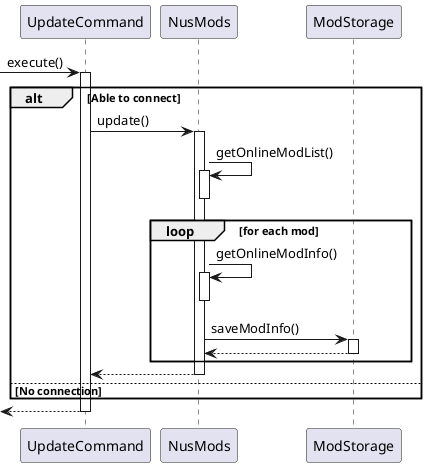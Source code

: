 @startuml

[-> UpdateCommand : execute()
activate UpdateCommand

alt Able to connect
    UpdateCommand -> NusMods : update()
    activate NusMods
    NusMods -> NusMods : getOnlineModList()
    activate NusMods
    deactivate NusMods
    loop for each mod
        NusMods -> NusMods : getOnlineModInfo()
        activate NusMods
        deactivate NusMods
        NusMods -> ModStorage : saveModInfo()
        activate ModStorage
        ModStorage --> NusMods
        deactivate ModStorage
    end
    NusMods --> UpdateCommand
    deactivate NusMods

else No connection

end

<-- UpdateCommand
deactivate UpdateCommand

@enduml
